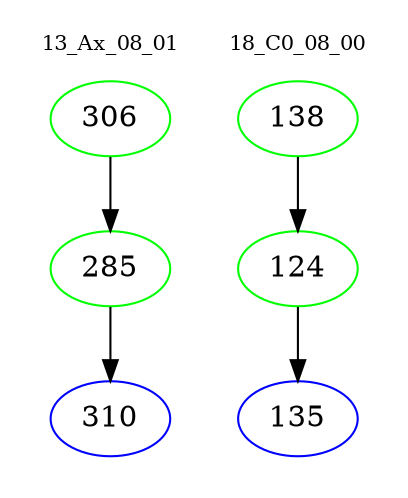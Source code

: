 digraph{
subgraph cluster_0 {
color = white
label = "13_Ax_08_01";
fontsize=10;
T0_306 [label="306", color="green"]
T0_306 -> T0_285 [color="black"]
T0_285 [label="285", color="green"]
T0_285 -> T0_310 [color="black"]
T0_310 [label="310", color="blue"]
}
subgraph cluster_1 {
color = white
label = "18_C0_08_00";
fontsize=10;
T1_138 [label="138", color="green"]
T1_138 -> T1_124 [color="black"]
T1_124 [label="124", color="green"]
T1_124 -> T1_135 [color="black"]
T1_135 [label="135", color="blue"]
}
}
